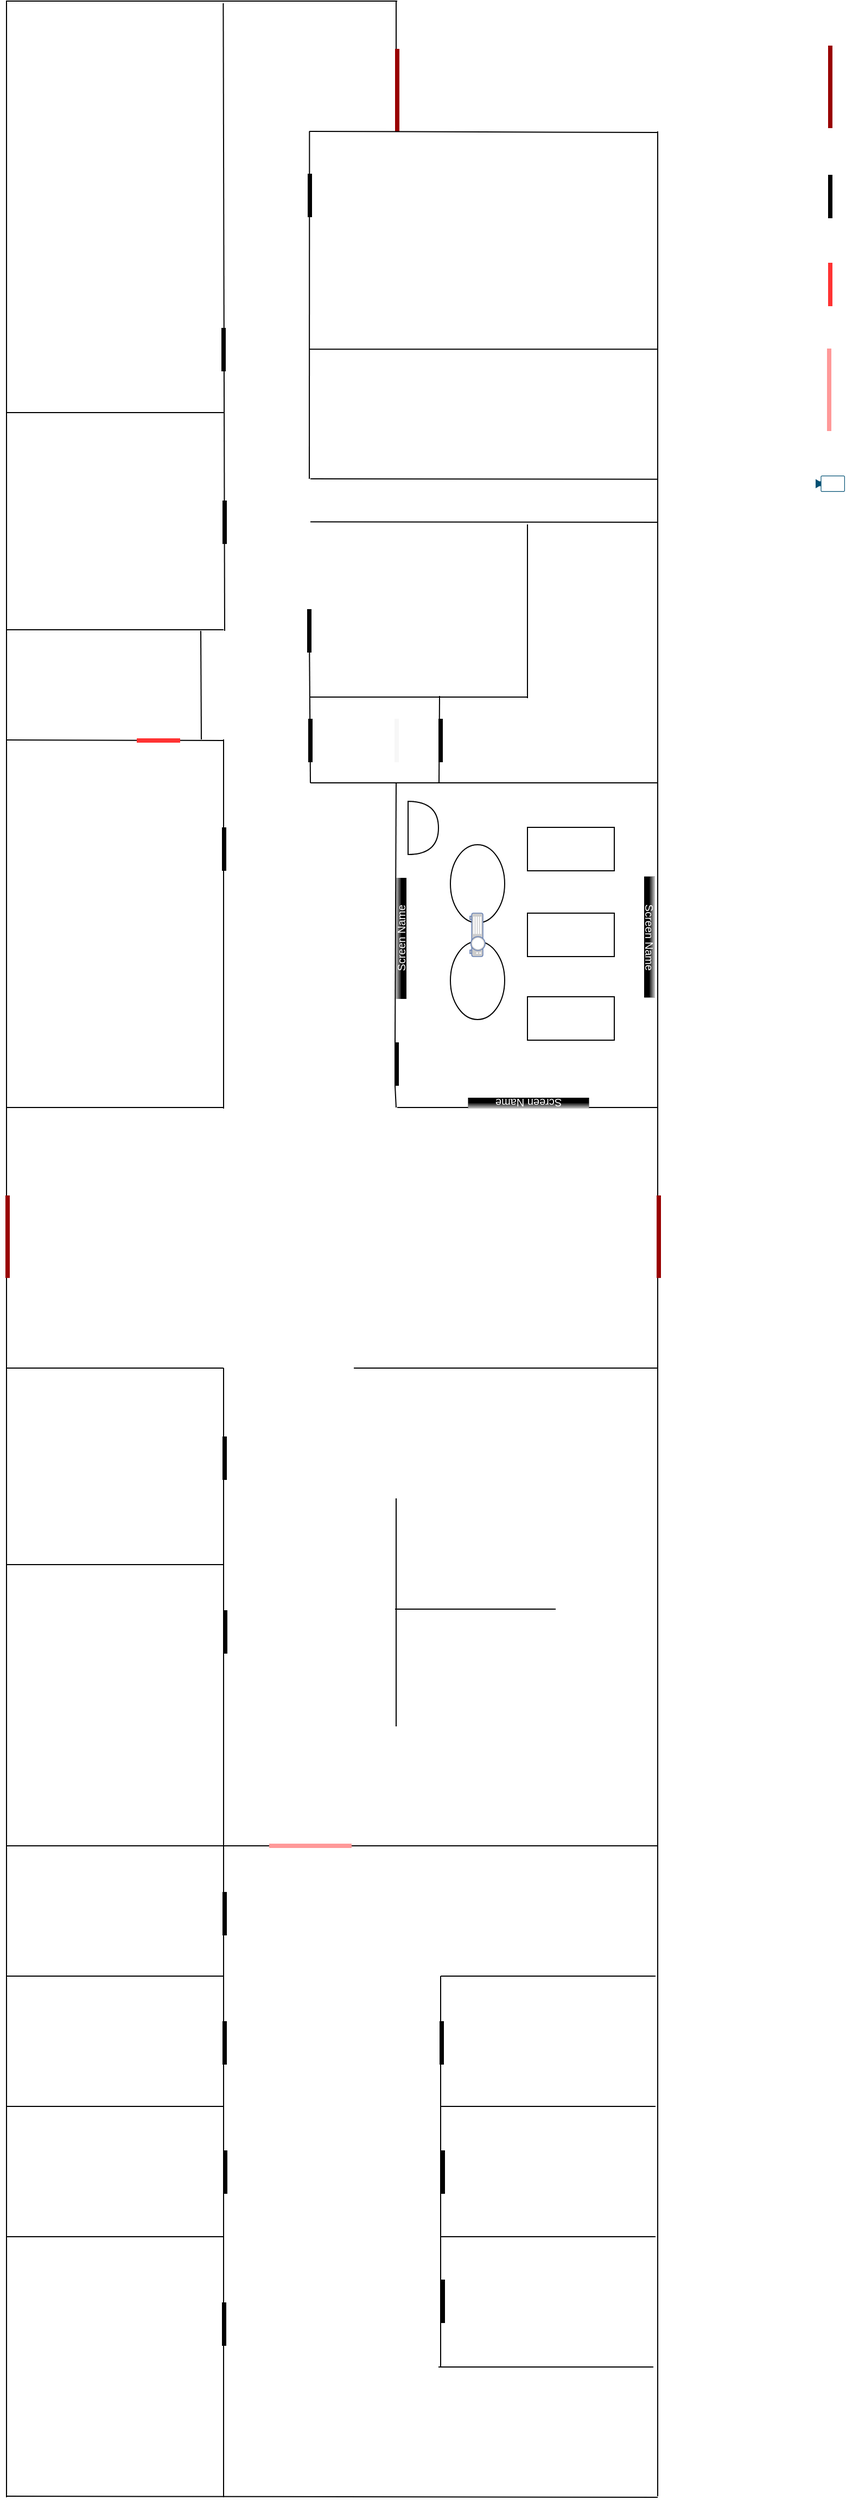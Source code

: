 <mxfile version="24.7.16">
  <diagram name="Page-1" id="dCMBrZHZ_UhN5NfpCyCJ">
    <mxGraphModel dx="3217" dy="1483" grid="1" gridSize="10" guides="1" tooltips="1" connect="1" arrows="1" fold="1" page="1" pageScale="1" pageWidth="827" pageHeight="1169" math="0" shadow="0">
      <root>
        <mxCell id="0" />
        <mxCell id="1" parent="0" />
        <mxCell id="vpeIHx57n76zGfDnY5xr-94" value="" style="shape=image;html=1;verticalAlign=top;verticalLabelPosition=bottom;labelBackgroundColor=#ffffff;imageAspect=0;aspect=fixed;image=https://cdn2.iconfinder.com/data/icons/boxicons-regular-vol-1/24/bx-circle-quarter-128.png;opacity=30;rotation=-90;" vertex="1" parent="1">
          <mxGeometry x="-46" y="1513" width="90" height="90" as="geometry" />
        </mxCell>
        <mxCell id="vpeIHx57n76zGfDnY5xr-93" value="" style="shape=image;html=1;verticalAlign=top;verticalLabelPosition=bottom;labelBackgroundColor=#ffffff;imageAspect=0;aspect=fixed;image=https://cdn2.iconfinder.com/data/icons/boxicons-regular-vol-1/24/bx-circle-quarter-128.png;opacity=30;rotation=-90;" vertex="1" parent="1">
          <mxGeometry x="-46.5" y="1352" width="90" height="90" as="geometry" />
        </mxCell>
        <mxCell id="vpeIHx57n76zGfDnY5xr-77" value="" style="shape=image;html=1;verticalAlign=top;verticalLabelPosition=bottom;labelBackgroundColor=#ffffff;imageAspect=0;aspect=fixed;image=https://cdn2.iconfinder.com/data/icons/boxicons-regular-vol-1/24/bx-circle-quarter-128.png;opacity=30;rotation=-90;" vertex="1" parent="1">
          <mxGeometry x="-88" y="673" width="90" height="90" as="geometry" />
        </mxCell>
        <mxCell id="vpeIHx57n76zGfDnY5xr-78" value="" style="shape=image;html=1;verticalAlign=top;verticalLabelPosition=bottom;labelBackgroundColor=#ffffff;imageAspect=0;aspect=fixed;image=https://cdn2.iconfinder.com/data/icons/boxicons-regular-vol-1/24/bx-circle-quarter-128.png;opacity=30;rotation=-90;" vertex="1" parent="1">
          <mxGeometry x="-48" y="793" width="90" height="90" as="geometry" />
        </mxCell>
        <mxCell id="vpeIHx57n76zGfDnY5xr-66" value="" style="shape=image;html=1;verticalAlign=top;verticalLabelPosition=bottom;labelBackgroundColor=#ffffff;imageAspect=0;aspect=fixed;image=https://cdn2.iconfinder.com/data/icons/boxicons-regular-vol-1/24/bx-circle-quarter-128.png;opacity=30;" vertex="1" parent="1">
          <mxGeometry x="35.5" y="592" width="90" height="90" as="geometry" />
        </mxCell>
        <mxCell id="vpeIHx57n76zGfDnY5xr-67" value="" style="shape=image;html=1;verticalAlign=top;verticalLabelPosition=bottom;labelBackgroundColor=#ffffff;imageAspect=0;aspect=fixed;image=https://cdn2.iconfinder.com/data/icons/boxicons-regular-vol-1/24/bx-circle-quarter-128.png;opacity=30;" vertex="1" parent="1">
          <mxGeometry x="35.5" y="190" width="90" height="90" as="geometry" />
        </mxCell>
        <mxCell id="vpeIHx57n76zGfDnY5xr-69" value="" style="shape=image;html=1;verticalAlign=top;verticalLabelPosition=bottom;labelBackgroundColor=#ffffff;imageAspect=0;aspect=fixed;image=https://cdn2.iconfinder.com/data/icons/boxicons-regular-vol-1/24/bx-circle-quarter-128.png;opacity=30;rotation=-90;" vertex="1" parent="1">
          <mxGeometry x="-47" y="492" width="90" height="90" as="geometry" />
        </mxCell>
        <mxCell id="vpeIHx57n76zGfDnY5xr-68" value="" style="shape=image;html=1;verticalAlign=top;verticalLabelPosition=bottom;labelBackgroundColor=#ffffff;imageAspect=0;aspect=fixed;image=https://cdn2.iconfinder.com/data/icons/boxicons-regular-vol-1/24/bx-circle-quarter-128.png;opacity=30;rotation=-90;" vertex="1" parent="1">
          <mxGeometry x="-46.5" y="334" width="90" height="90" as="geometry" />
        </mxCell>
        <mxCell id="vpeIHx57n76zGfDnY5xr-1" value="" style="shape=partialRectangle;whiteSpace=wrap;html=1;bottom=0;right=0;fillColor=none;" vertex="1" parent="1">
          <mxGeometry x="-200" y="40" width="210" height="60" as="geometry" />
        </mxCell>
        <mxCell id="vpeIHx57n76zGfDnY5xr-5" value="" style="endArrow=none;html=1;rounded=0;" edge="1" parent="1">
          <mxGeometry width="50" height="50" relative="1" as="geometry">
            <mxPoint x="10" y="40" as="sourcePoint" />
            <mxPoint x="160" y="40" as="targetPoint" />
          </mxGeometry>
        </mxCell>
        <mxCell id="vpeIHx57n76zGfDnY5xr-7" value="" style="endArrow=none;html=1;rounded=0;" edge="1" parent="1">
          <mxGeometry width="50" height="50" relative="1" as="geometry">
            <mxPoint x="159" y="40" as="sourcePoint" />
            <mxPoint x="159" y="90" as="targetPoint" />
          </mxGeometry>
        </mxCell>
        <mxCell id="vpeIHx57n76zGfDnY5xr-9" value="" style="line;strokeWidth=4;html=1;perimeter=backbonePerimeter;points=[];outlineConnect=0;rotation=90;strokeColor=#990000;fillColor=#f5f5f5;fontColor=#333333;" vertex="1" parent="1">
          <mxGeometry x="122" y="117" width="76" height="10" as="geometry" />
        </mxCell>
        <mxCell id="vpeIHx57n76zGfDnY5xr-11" value="" style="endArrow=none;html=1;rounded=0;" edge="1" parent="1">
          <mxGeometry width="50" height="50" relative="1" as="geometry">
            <mxPoint x="79" y="160" as="sourcePoint" />
            <mxPoint x="400" y="161" as="targetPoint" />
          </mxGeometry>
        </mxCell>
        <mxCell id="vpeIHx57n76zGfDnY5xr-12" value="" style="endArrow=none;html=1;rounded=0;" edge="1" parent="1">
          <mxGeometry width="50" height="50" relative="1" as="geometry">
            <mxPoint x="400" y="160" as="sourcePoint" />
            <mxPoint x="400" y="2338" as="targetPoint" />
          </mxGeometry>
        </mxCell>
        <mxCell id="vpeIHx57n76zGfDnY5xr-13" value="" style="endArrow=none;html=1;rounded=0;exitX=0.951;exitY=0.033;exitDx=0;exitDy=0;exitPerimeter=0;" edge="1" parent="1" source="vpeIHx57n76zGfDnY5xr-1">
          <mxGeometry width="50" height="50" relative="1" as="geometry">
            <mxPoint x="0.71" y="180.84" as="sourcePoint" />
            <mxPoint x="1" y="620" as="targetPoint" />
          </mxGeometry>
        </mxCell>
        <mxCell id="vpeIHx57n76zGfDnY5xr-14" value="" style="endArrow=none;html=1;rounded=0;" edge="1" parent="1">
          <mxGeometry width="50" height="50" relative="1" as="geometry">
            <mxPoint x="79.17" y="160" as="sourcePoint" />
            <mxPoint x="79" y="480" as="targetPoint" />
          </mxGeometry>
        </mxCell>
        <mxCell id="vpeIHx57n76zGfDnY5xr-18" value="" style="line;strokeWidth=4;html=1;perimeter=backbonePerimeter;points=[];outlineConnect=0;rotation=90;strokeColor=#000000;" vertex="1" parent="1">
          <mxGeometry x="59.5" y="214" width="40" height="10" as="geometry" />
        </mxCell>
        <mxCell id="vpeIHx57n76zGfDnY5xr-21" value="" style="line;strokeWidth=4;html=1;perimeter=backbonePerimeter;points=[];outlineConnect=0;rotation=90;strokeColor=#000000;fillColor=#000000;" vertex="1" parent="1">
          <mxGeometry x="59" y="615" width="40" height="10" as="geometry" />
        </mxCell>
        <mxCell id="vpeIHx57n76zGfDnY5xr-22" value="" style="endArrow=none;html=1;rounded=0;exitX=0;exitY=1;exitDx=0;exitDy=0;" edge="1" parent="1" source="vpeIHx57n76zGfDnY5xr-1">
          <mxGeometry width="50" height="50" relative="1" as="geometry">
            <mxPoint x="-200" y="240" as="sourcePoint" />
            <mxPoint x="-200" y="2339" as="targetPoint" />
          </mxGeometry>
        </mxCell>
        <mxCell id="vpeIHx57n76zGfDnY5xr-23" value="" style="endArrow=none;html=1;rounded=0;" edge="1" parent="1">
          <mxGeometry width="50" height="50" relative="1" as="geometry">
            <mxPoint x="-200" y="419" as="sourcePoint" />
            <mxPoint y="419" as="targetPoint" />
          </mxGeometry>
        </mxCell>
        <mxCell id="vpeIHx57n76zGfDnY5xr-24" value="" style="line;strokeWidth=4;html=1;perimeter=backbonePerimeter;points=[];outlineConnect=0;rotation=90;strokeColor=default;" vertex="1" parent="1">
          <mxGeometry x="-20" y="356" width="40" height="10" as="geometry" />
        </mxCell>
        <mxCell id="vpeIHx57n76zGfDnY5xr-28" value="" style="line;strokeWidth=4;html=1;perimeter=backbonePerimeter;points=[];outlineConnect=0;rotation=90;strokeColor=#000000;" vertex="1" parent="1">
          <mxGeometry x="-19" y="515" width="40" height="10" as="geometry" />
        </mxCell>
        <mxCell id="vpeIHx57n76zGfDnY5xr-30" value="" style="endArrow=none;html=1;rounded=0;" edge="1" parent="1">
          <mxGeometry width="50" height="50" relative="1" as="geometry">
            <mxPoint x="-200" y="619" as="sourcePoint" />
            <mxPoint y="619" as="targetPoint" />
          </mxGeometry>
        </mxCell>
        <mxCell id="vpeIHx57n76zGfDnY5xr-31" value="" style="endArrow=none;html=1;rounded=0;" edge="1" parent="1">
          <mxGeometry width="50" height="50" relative="1" as="geometry">
            <mxPoint x="80" y="760" as="sourcePoint" />
            <mxPoint x="400" y="760" as="targetPoint" />
          </mxGeometry>
        </mxCell>
        <mxCell id="vpeIHx57n76zGfDnY5xr-32" value="" style="endArrow=none;html=1;rounded=0;" edge="1" parent="1">
          <mxGeometry width="50" height="50" relative="1" as="geometry">
            <mxPoint x="79" y="681" as="sourcePoint" />
            <mxPoint x="280" y="681" as="targetPoint" />
          </mxGeometry>
        </mxCell>
        <mxCell id="vpeIHx57n76zGfDnY5xr-33" value="" style="endArrow=none;html=1;rounded=0;" edge="1" parent="1">
          <mxGeometry width="50" height="50" relative="1" as="geometry">
            <mxPoint x="79" y="620" as="sourcePoint" />
            <mxPoint x="80" y="760" as="targetPoint" />
          </mxGeometry>
        </mxCell>
        <mxCell id="vpeIHx57n76zGfDnY5xr-34" value="" style="endArrow=none;html=1;rounded=0;" edge="1" parent="1" source="vpeIHx57n76zGfDnY5xr-113">
          <mxGeometry width="50" height="50" relative="1" as="geometry">
            <mxPoint x="159" y="760" as="sourcePoint" />
            <mxPoint x="159" y="1059" as="targetPoint" />
          </mxGeometry>
        </mxCell>
        <mxCell id="vpeIHx57n76zGfDnY5xr-35" value="" style="endArrow=none;html=1;rounded=0;" edge="1" parent="1">
          <mxGeometry width="50" height="50" relative="1" as="geometry">
            <mxPoint x="160" y="1059" as="sourcePoint" />
            <mxPoint x="400" y="1059" as="targetPoint" />
          </mxGeometry>
        </mxCell>
        <mxCell id="vpeIHx57n76zGfDnY5xr-37" value="" style="endArrow=none;html=1;rounded=0;" edge="1" parent="1">
          <mxGeometry width="50" height="50" relative="1" as="geometry">
            <mxPoint x="-200" y="1059" as="sourcePoint" />
            <mxPoint y="1059" as="targetPoint" />
          </mxGeometry>
        </mxCell>
        <mxCell id="vpeIHx57n76zGfDnY5xr-39" value="" style="line;strokeWidth=4;html=1;perimeter=backbonePerimeter;points=[];outlineConnect=0;rotation=90;strokeColor=#990000;" vertex="1" parent="1">
          <mxGeometry x="363" y="1173" width="76" height="10" as="geometry" />
        </mxCell>
        <mxCell id="vpeIHx57n76zGfDnY5xr-40" value="" style="endArrow=none;html=1;rounded=0;" edge="1" parent="1">
          <mxGeometry width="50" height="50" relative="1" as="geometry">
            <mxPoint x="120" y="1299" as="sourcePoint" />
            <mxPoint x="400" y="1299" as="targetPoint" />
          </mxGeometry>
        </mxCell>
        <mxCell id="vpeIHx57n76zGfDnY5xr-41" value="" style="endArrow=none;html=1;rounded=0;" edge="1" parent="1">
          <mxGeometry width="50" height="50" relative="1" as="geometry">
            <mxPoint x="-200" y="1299" as="sourcePoint" />
            <mxPoint y="1299" as="targetPoint" />
          </mxGeometry>
        </mxCell>
        <mxCell id="vpeIHx57n76zGfDnY5xr-42" value="" style="line;strokeWidth=4;html=1;perimeter=backbonePerimeter;points=[];outlineConnect=0;rotation=90;strokeColor=#990000;" vertex="1" parent="1">
          <mxGeometry x="-237" y="1173" width="76" height="10" as="geometry" />
        </mxCell>
        <mxCell id="vpeIHx57n76zGfDnY5xr-43" value="" style="endArrow=none;html=1;rounded=0;" edge="1" parent="1">
          <mxGeometry width="50" height="50" relative="1" as="geometry">
            <mxPoint y="1299" as="sourcePoint" />
            <mxPoint y="2339" as="targetPoint" />
          </mxGeometry>
        </mxCell>
        <mxCell id="vpeIHx57n76zGfDnY5xr-44" value="" style="endArrow=none;html=1;rounded=0;" edge="1" parent="1">
          <mxGeometry width="50" height="50" relative="1" as="geometry">
            <mxPoint x="-200" y="1480" as="sourcePoint" />
            <mxPoint y="1480" as="targetPoint" />
          </mxGeometry>
        </mxCell>
        <mxCell id="vpeIHx57n76zGfDnY5xr-45" value="" style="endArrow=none;html=1;rounded=0;" edge="1" parent="1">
          <mxGeometry width="50" height="50" relative="1" as="geometry">
            <mxPoint x="-200" y="1739" as="sourcePoint" />
            <mxPoint x="400" y="1739" as="targetPoint" />
          </mxGeometry>
        </mxCell>
        <mxCell id="vpeIHx57n76zGfDnY5xr-46" value="" style="line;strokeWidth=4;html=1;perimeter=backbonePerimeter;points=[];outlineConnect=0;rotation=0;strokeColor=#FF9999;fillColor=#f5f5f5;fontColor=#333333;" vertex="1" parent="1">
          <mxGeometry x="42" y="1734" width="76" height="10" as="geometry" />
        </mxCell>
        <mxCell id="vpeIHx57n76zGfDnY5xr-47" value="" style="endArrow=none;html=1;rounded=0;" edge="1" parent="1">
          <mxGeometry width="50" height="50" relative="1" as="geometry">
            <mxPoint x="-200" y="2338" as="sourcePoint" />
            <mxPoint x="400" y="2339" as="targetPoint" />
          </mxGeometry>
        </mxCell>
        <mxCell id="vpeIHx57n76zGfDnY5xr-48" value="" style="endArrow=none;html=1;rounded=0;" edge="1" parent="1">
          <mxGeometry width="50" height="50" relative="1" as="geometry">
            <mxPoint x="200" y="1859" as="sourcePoint" />
            <mxPoint x="200" y="2219" as="targetPoint" />
          </mxGeometry>
        </mxCell>
        <mxCell id="vpeIHx57n76zGfDnY5xr-49" value="" style="endArrow=none;html=1;rounded=0;" edge="1" parent="1">
          <mxGeometry width="50" height="50" relative="1" as="geometry">
            <mxPoint x="198" y="2219" as="sourcePoint" />
            <mxPoint x="396" y="2219" as="targetPoint" />
          </mxGeometry>
        </mxCell>
        <mxCell id="vpeIHx57n76zGfDnY5xr-50" value="" style="endArrow=none;html=1;rounded=0;" edge="1" parent="1">
          <mxGeometry width="50" height="50" relative="1" as="geometry">
            <mxPoint x="-200" y="1859" as="sourcePoint" />
            <mxPoint y="1859" as="targetPoint" />
          </mxGeometry>
        </mxCell>
        <mxCell id="vpeIHx57n76zGfDnY5xr-51" value="" style="endArrow=none;html=1;rounded=0;" edge="1" parent="1">
          <mxGeometry width="50" height="50" relative="1" as="geometry">
            <mxPoint x="-200" y="1979" as="sourcePoint" />
            <mxPoint y="1979" as="targetPoint" />
          </mxGeometry>
        </mxCell>
        <mxCell id="vpeIHx57n76zGfDnY5xr-52" value="" style="endArrow=none;html=1;rounded=0;" edge="1" parent="1">
          <mxGeometry width="50" height="50" relative="1" as="geometry">
            <mxPoint x="-200" y="2099" as="sourcePoint" />
            <mxPoint y="2099" as="targetPoint" />
          </mxGeometry>
        </mxCell>
        <mxCell id="vpeIHx57n76zGfDnY5xr-53" value="" style="endArrow=none;html=1;rounded=0;" edge="1" parent="1">
          <mxGeometry width="50" height="50" relative="1" as="geometry">
            <mxPoint x="200" y="1859" as="sourcePoint" />
            <mxPoint x="398" y="1859" as="targetPoint" />
          </mxGeometry>
        </mxCell>
        <mxCell id="vpeIHx57n76zGfDnY5xr-54" value="" style="endArrow=none;html=1;rounded=0;" edge="1" parent="1">
          <mxGeometry width="50" height="50" relative="1" as="geometry">
            <mxPoint x="200" y="2099" as="sourcePoint" />
            <mxPoint x="398" y="2099" as="targetPoint" />
          </mxGeometry>
        </mxCell>
        <mxCell id="vpeIHx57n76zGfDnY5xr-55" value="" style="endArrow=none;html=1;rounded=0;" edge="1" parent="1">
          <mxGeometry width="50" height="50" relative="1" as="geometry">
            <mxPoint x="200" y="1979" as="sourcePoint" />
            <mxPoint x="398" y="1979" as="targetPoint" />
          </mxGeometry>
        </mxCell>
        <mxCell id="vpeIHx57n76zGfDnY5xr-56" value="" style="endArrow=none;html=1;rounded=0;" edge="1" parent="1">
          <mxGeometry width="50" height="50" relative="1" as="geometry">
            <mxPoint x="159" y="1419" as="sourcePoint" />
            <mxPoint x="159" y="1629" as="targetPoint" />
          </mxGeometry>
        </mxCell>
        <mxCell id="vpeIHx57n76zGfDnY5xr-57" value="" style="endArrow=none;html=1;rounded=0;" edge="1" parent="1">
          <mxGeometry width="50" height="50" relative="1" as="geometry">
            <mxPoint x="306" y="1521" as="sourcePoint" />
            <mxPoint x="158" y="1521" as="targetPoint" />
          </mxGeometry>
        </mxCell>
        <mxCell id="vpeIHx57n76zGfDnY5xr-61" value="" style="endArrow=none;html=1;rounded=0;" edge="1" parent="1">
          <mxGeometry width="50" height="50" relative="1" as="geometry">
            <mxPoint x="280" y="522" as="sourcePoint" />
            <mxPoint x="280" y="682" as="targetPoint" />
          </mxGeometry>
        </mxCell>
        <mxCell id="vpeIHx57n76zGfDnY5xr-62" value="" style="endArrow=none;html=1;rounded=0;" edge="1" parent="1">
          <mxGeometry width="50" height="50" relative="1" as="geometry">
            <mxPoint x="79" y="360.58" as="sourcePoint" />
            <mxPoint x="400" y="360.58" as="targetPoint" />
          </mxGeometry>
        </mxCell>
        <mxCell id="vpeIHx57n76zGfDnY5xr-63" value="" style="endArrow=none;html=1;rounded=0;" edge="1" parent="1">
          <mxGeometry width="50" height="50" relative="1" as="geometry">
            <mxPoint x="199" y="680" as="sourcePoint" />
            <mxPoint x="198.5" y="760" as="targetPoint" />
          </mxGeometry>
        </mxCell>
        <mxCell id="vpeIHx57n76zGfDnY5xr-64" value="" style="line;strokeWidth=4;html=1;perimeter=backbonePerimeter;points=[];outlineConnect=0;rotation=90;strokeColor=#F7F7F7;" vertex="1" parent="1">
          <mxGeometry x="59.5" y="716" width="40" height="10" as="geometry" />
        </mxCell>
        <mxCell id="vpeIHx57n76zGfDnY5xr-65" value="" style="line;strokeWidth=4;html=1;perimeter=backbonePerimeter;points=[];outlineConnect=0;rotation=90;strokeColor=#F7F7F7;" vertex="1" parent="1">
          <mxGeometry x="139.5" y="716" width="40" height="10" as="geometry" />
        </mxCell>
        <mxCell id="vpeIHx57n76zGfDnY5xr-70" value="" style="shape=image;html=1;verticalAlign=top;verticalLabelPosition=bottom;labelBackgroundColor=#ffffff;imageAspect=0;aspect=fixed;image=https://cdn2.iconfinder.com/data/icons/boxicons-regular-vol-1/24/bx-circle-quarter-128.png;opacity=30;" vertex="1" parent="1">
          <mxGeometry x="38" y="693" width="90" height="90" as="geometry" />
        </mxCell>
        <mxCell id="vpeIHx57n76zGfDnY5xr-71" value="" style="shape=image;html=1;verticalAlign=top;verticalLabelPosition=bottom;labelBackgroundColor=#ffffff;imageAspect=0;aspect=fixed;image=https://cdn2.iconfinder.com/data/icons/boxicons-regular-vol-1/24/bx-circle-quarter-128.png;opacity=30;" vertex="1" parent="1">
          <mxGeometry x="157" y="693" width="90" height="90" as="geometry" />
        </mxCell>
        <mxCell id="vpeIHx57n76zGfDnY5xr-72" value="" style="line;strokeWidth=4;html=1;perimeter=backbonePerimeter;points=[];outlineConnect=0;rotation=90;strokeColor=#000000;fillColor=#000000;" vertex="1" parent="1">
          <mxGeometry x="60" y="716" width="40" height="10" as="geometry" />
        </mxCell>
        <mxCell id="vpeIHx57n76zGfDnY5xr-73" value="" style="line;strokeWidth=4;html=1;perimeter=backbonePerimeter;points=[];outlineConnect=0;rotation=90;strokeColor=#000000;fillColor=#000000;" vertex="1" parent="1">
          <mxGeometry x="180" y="716" width="40" height="10" as="geometry" />
        </mxCell>
        <mxCell id="vpeIHx57n76zGfDnY5xr-74" value="" style="endArrow=none;html=1;rounded=0;" edge="1" parent="1">
          <mxGeometry width="50" height="50" relative="1" as="geometry">
            <mxPoint x="-200" y="720.52" as="sourcePoint" />
            <mxPoint y="721" as="targetPoint" />
          </mxGeometry>
        </mxCell>
        <mxCell id="vpeIHx57n76zGfDnY5xr-75" value="" style="line;strokeWidth=4;html=1;perimeter=backbonePerimeter;points=[];outlineConnect=0;rotation=0;strokeColor=#FF3333;fillColor=#000000;" vertex="1" parent="1">
          <mxGeometry x="-80" y="716" width="40" height="10" as="geometry" />
        </mxCell>
        <mxCell id="vpeIHx57n76zGfDnY5xr-79" value="" style="line;strokeWidth=4;html=1;perimeter=backbonePerimeter;points=[];outlineConnect=0;rotation=90;strokeColor=#000000;fillColor=#000000;" vertex="1" parent="1">
          <mxGeometry x="-19.5" y="816" width="40" height="10" as="geometry" />
        </mxCell>
        <mxCell id="vpeIHx57n76zGfDnY5xr-80" value="" style="line;strokeWidth=4;html=1;perimeter=backbonePerimeter;points=[];outlineConnect=0;rotation=90;strokeColor=#000000;fillColor=#000000;" vertex="1" parent="1">
          <mxGeometry x="-19" y="1377" width="40" height="10" as="geometry" />
        </mxCell>
        <mxCell id="vpeIHx57n76zGfDnY5xr-81" value="" style="line;strokeWidth=4;html=1;perimeter=backbonePerimeter;points=[];outlineConnect=0;rotation=90;strokeColor=#000000;fillColor=#000000;" vertex="1" parent="1">
          <mxGeometry x="-18.5" y="1537" width="40" height="10" as="geometry" />
        </mxCell>
        <mxCell id="vpeIHx57n76zGfDnY5xr-82" value="" style="line;strokeWidth=4;html=1;perimeter=backbonePerimeter;points=[];outlineConnect=0;rotation=90;strokeColor=#990000;" vertex="1" parent="1">
          <mxGeometry x="521" y="114" width="76" height="10" as="geometry" />
        </mxCell>
        <mxCell id="vpeIHx57n76zGfDnY5xr-83" value="" style="line;strokeWidth=4;html=1;perimeter=backbonePerimeter;points=[];outlineConnect=0;rotation=90;strokeColor=#000000;" vertex="1" parent="1">
          <mxGeometry x="539" y="215" width="40" height="10" as="geometry" />
        </mxCell>
        <mxCell id="vpeIHx57n76zGfDnY5xr-84" value="" style="line;strokeWidth=4;html=1;perimeter=backbonePerimeter;points=[];outlineConnect=0;rotation=-90;strokeColor=#FF3333;fillColor=#000000;" vertex="1" parent="1">
          <mxGeometry x="539" y="296" width="40" height="10" as="geometry" />
        </mxCell>
        <mxCell id="vpeIHx57n76zGfDnY5xr-85" value="" style="line;strokeWidth=4;html=1;perimeter=backbonePerimeter;points=[];outlineConnect=0;rotation=90;strokeColor=#FF9999;fillColor=#f5f5f5;fontColor=#333333;" vertex="1" parent="1">
          <mxGeometry x="520" y="393" width="76" height="10" as="geometry" />
        </mxCell>
        <mxCell id="vpeIHx57n76zGfDnY5xr-86" value="" style="line;strokeWidth=4;html=1;perimeter=backbonePerimeter;points=[];outlineConnect=0;rotation=90;strokeColor=#000000;fillColor=#000000;" vertex="1" parent="1">
          <mxGeometry x="-19" y="1793" width="40" height="17" as="geometry" />
        </mxCell>
        <mxCell id="vpeIHx57n76zGfDnY5xr-87" value="" style="line;strokeWidth=4;html=1;perimeter=backbonePerimeter;points=[];outlineConnect=0;rotation=90;strokeColor=#000000;fillColor=#000000;" vertex="1" parent="1">
          <mxGeometry x="-19" y="1912" width="40" height="17" as="geometry" />
        </mxCell>
        <mxCell id="vpeIHx57n76zGfDnY5xr-88" value="" style="line;strokeWidth=4;html=1;perimeter=backbonePerimeter;points=[];outlineConnect=0;rotation=90;strokeColor=#000000;fillColor=#000000;" vertex="1" parent="1">
          <mxGeometry x="-18.5" y="2031" width="40" height="17" as="geometry" />
        </mxCell>
        <mxCell id="vpeIHx57n76zGfDnY5xr-89" value="" style="line;strokeWidth=4;html=1;perimeter=backbonePerimeter;points=[];outlineConnect=0;rotation=90;strokeColor=#000000;fillColor=#000000;" vertex="1" parent="1">
          <mxGeometry x="-19.5" y="2171" width="40" height="17" as="geometry" />
        </mxCell>
        <mxCell id="vpeIHx57n76zGfDnY5xr-90" value="" style="line;strokeWidth=4;html=1;perimeter=backbonePerimeter;points=[];outlineConnect=0;rotation=90;strokeColor=#000000;fillColor=#000000;" vertex="1" parent="1">
          <mxGeometry x="181" y="1912" width="40" height="17" as="geometry" />
        </mxCell>
        <mxCell id="vpeIHx57n76zGfDnY5xr-91" value="" style="line;strokeWidth=4;html=1;perimeter=backbonePerimeter;points=[];outlineConnect=0;rotation=90;strokeColor=#000000;fillColor=#000000;" vertex="1" parent="1">
          <mxGeometry x="182" y="2031" width="40" height="17" as="geometry" />
        </mxCell>
        <mxCell id="vpeIHx57n76zGfDnY5xr-92" value="" style="line;strokeWidth=4;html=1;perimeter=backbonePerimeter;points=[];outlineConnect=0;rotation=90;strokeColor=#000000;fillColor=#000000;" vertex="1" parent="1">
          <mxGeometry x="182" y="2150" width="40" height="17" as="geometry" />
        </mxCell>
        <mxCell id="vpeIHx57n76zGfDnY5xr-95" value="" style="shape=image;html=1;verticalAlign=top;verticalLabelPosition=bottom;labelBackgroundColor=#ffffff;imageAspect=0;aspect=fixed;image=https://cdn2.iconfinder.com/data/icons/boxicons-regular-vol-1/24/bx-circle-quarter-128.png;opacity=30;rotation=-90;" vertex="1" parent="1">
          <mxGeometry x="-48" y="1773" width="90" height="90" as="geometry" />
        </mxCell>
        <mxCell id="vpeIHx57n76zGfDnY5xr-97" value="" style="endArrow=none;html=1;rounded=0;" edge="1" parent="1">
          <mxGeometry width="50" height="50" relative="1" as="geometry">
            <mxPoint x="80" y="519.58" as="sourcePoint" />
            <mxPoint x="400" y="520" as="targetPoint" />
          </mxGeometry>
        </mxCell>
        <mxCell id="vpeIHx57n76zGfDnY5xr-98" value="" style="endArrow=none;html=1;rounded=0;" edge="1" parent="1">
          <mxGeometry width="50" height="50" relative="1" as="geometry">
            <mxPoint x="80" y="480.0" as="sourcePoint" />
            <mxPoint x="400" y="480.42" as="targetPoint" />
          </mxGeometry>
        </mxCell>
        <mxCell id="vpeIHx57n76zGfDnY5xr-101" value="" style="endArrow=none;html=1;rounded=0;" edge="1" parent="1">
          <mxGeometry width="50" height="50" relative="1" as="geometry">
            <mxPoint x="-21" y="620" as="sourcePoint" />
            <mxPoint x="-20.5" y="720" as="targetPoint" />
          </mxGeometry>
        </mxCell>
        <mxCell id="vpeIHx57n76zGfDnY5xr-102" value="" style="endArrow=none;html=1;rounded=0;" edge="1" parent="1">
          <mxGeometry width="50" height="50" relative="1" as="geometry">
            <mxPoint y="720" as="sourcePoint" />
            <mxPoint y="1060" as="targetPoint" />
          </mxGeometry>
        </mxCell>
        <mxCell id="vpeIHx57n76zGfDnY5xr-103" value="" style="rounded=0;whiteSpace=wrap;html=1;" vertex="1" parent="1">
          <mxGeometry x="280" y="801" width="80" height="40" as="geometry" />
        </mxCell>
        <mxCell id="vpeIHx57n76zGfDnY5xr-104" value="" style="rounded=0;whiteSpace=wrap;html=1;" vertex="1" parent="1">
          <mxGeometry x="280" y="880" width="80" height="40" as="geometry" />
        </mxCell>
        <mxCell id="vpeIHx57n76zGfDnY5xr-105" value="" style="rounded=0;whiteSpace=wrap;html=1;" vertex="1" parent="1">
          <mxGeometry x="280" y="957" width="80" height="40" as="geometry" />
        </mxCell>
        <mxCell id="vpeIHx57n76zGfDnY5xr-107" value="" style="ellipse;whiteSpace=wrap;html=1;rotation=90;" vertex="1" parent="1">
          <mxGeometry x="198" y="828" width="72" height="50" as="geometry" />
        </mxCell>
        <mxCell id="vpeIHx57n76zGfDnY5xr-108" value="" style="shape=or;whiteSpace=wrap;html=1;" vertex="1" parent="1">
          <mxGeometry x="170" y="777" width="28" height="49" as="geometry" />
        </mxCell>
        <mxCell id="vpeIHx57n76zGfDnY5xr-109" value="" style="ellipse;whiteSpace=wrap;html=1;rotation=90;" vertex="1" parent="1">
          <mxGeometry x="198" y="917" width="72" height="50" as="geometry" />
        </mxCell>
        <mxCell id="vpeIHx57n76zGfDnY5xr-110" value="" style="points=[[0,0.5,0],[0.19,0.02,0],[0.59,0,0],[0.985,0.02,0],[1,0.5,0],[0.985,0.98,0],[0.59,1,0],[0.19,0.98,0]];verticalLabelPosition=bottom;sketch=0;html=1;verticalAlign=top;aspect=fixed;align=center;pointerEvents=1;shape=mxgraph.cisco19.camera;fillColor=#005073;strokeColor=none;" vertex="1" parent="1">
          <mxGeometry x="545.5" y="477" width="27" height="15" as="geometry" />
        </mxCell>
        <mxCell id="vpeIHx57n76zGfDnY5xr-111" value="" style="fontColor=#0066CC;verticalAlign=top;verticalLabelPosition=bottom;labelPosition=center;align=center;html=1;outlineConnect=0;fillColor=#CCCCCC;strokeColor=#6881B3;gradientColor=none;gradientDirection=north;strokeWidth=2;shape=mxgraph.networks.video_projector;rotation=90;" vertex="1" parent="1">
          <mxGeometry x="214" y="893" width="40" height="14" as="geometry" />
        </mxCell>
        <mxCell id="vpeIHx57n76zGfDnY5xr-112" value="Screen Name" style="strokeWidth=1;html=1;shadow=0;dashed=0;shape=mxgraph.ios.iScreenNameBar;fillColor2=#000000;fillColor3=#ffffff;buttonText=;fontColor=#ffffff;fontSize=10;whiteSpace=wrap;align=center;sketch=0;rotation=-90;" vertex="1" parent="1">
          <mxGeometry x="107.75" y="898.25" width="111.5" height="10" as="geometry" />
        </mxCell>
        <mxCell id="vpeIHx57n76zGfDnY5xr-114" value="" style="endArrow=none;html=1;rounded=0;" edge="1" parent="1" target="vpeIHx57n76zGfDnY5xr-113">
          <mxGeometry width="50" height="50" relative="1" as="geometry">
            <mxPoint x="159" y="760" as="sourcePoint" />
            <mxPoint x="159" y="1059" as="targetPoint" />
          </mxGeometry>
        </mxCell>
        <mxCell id="vpeIHx57n76zGfDnY5xr-113" value="" style="line;strokeWidth=4;html=1;perimeter=backbonePerimeter;points=[];outlineConnect=0;rotation=90;strokeColor=#000000;fillColor=#000000;" vertex="1" parent="1">
          <mxGeometry x="139.5" y="1014" width="40" height="10" as="geometry" />
        </mxCell>
        <mxCell id="vpeIHx57n76zGfDnY5xr-115" value="" style="shape=image;html=1;verticalAlign=top;verticalLabelPosition=bottom;labelBackgroundColor=#ffffff;imageAspect=0;aspect=fixed;image=https://cdn2.iconfinder.com/data/icons/boxicons-regular-vol-1/24/bx-circle-quarter-128.png;opacity=30;" vertex="1" parent="1">
          <mxGeometry x="117" y="992" width="90" height="90" as="geometry" />
        </mxCell>
        <mxCell id="vpeIHx57n76zGfDnY5xr-116" value="Screen Name" style="strokeWidth=1;html=1;shadow=0;dashed=0;shape=mxgraph.ios.iScreenNameBar;fillColor2=#000000;fillColor3=#ffffff;buttonText=;fontColor=#ffffff;fontSize=10;whiteSpace=wrap;align=center;sketch=0;rotation=-180;" vertex="1" parent="1">
          <mxGeometry x="225.25" y="1050" width="111.5" height="10" as="geometry" />
        </mxCell>
        <mxCell id="vpeIHx57n76zGfDnY5xr-117" value="Screen Name" style="strokeWidth=1;html=1;shadow=0;dashed=0;shape=mxgraph.ios.iScreenNameBar;fillColor2=#000000;fillColor3=#ffffff;buttonText=;fontColor=#ffffff;fontSize=10;whiteSpace=wrap;align=center;sketch=0;rotation=90;" vertex="1" parent="1">
          <mxGeometry x="336.75" y="897" width="111.5" height="10" as="geometry" />
        </mxCell>
      </root>
    </mxGraphModel>
  </diagram>
</mxfile>
